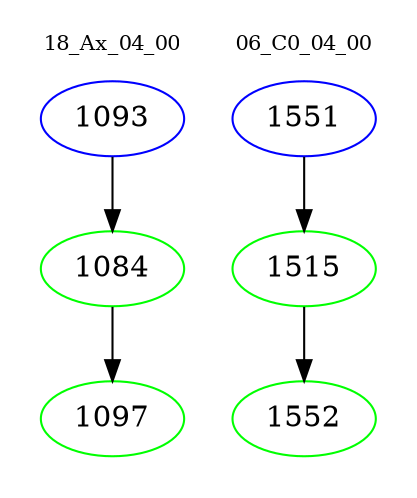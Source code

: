 digraph{
subgraph cluster_0 {
color = white
label = "18_Ax_04_00";
fontsize=10;
T0_1093 [label="1093", color="blue"]
T0_1093 -> T0_1084 [color="black"]
T0_1084 [label="1084", color="green"]
T0_1084 -> T0_1097 [color="black"]
T0_1097 [label="1097", color="green"]
}
subgraph cluster_1 {
color = white
label = "06_C0_04_00";
fontsize=10;
T1_1551 [label="1551", color="blue"]
T1_1551 -> T1_1515 [color="black"]
T1_1515 [label="1515", color="green"]
T1_1515 -> T1_1552 [color="black"]
T1_1552 [label="1552", color="green"]
}
}
